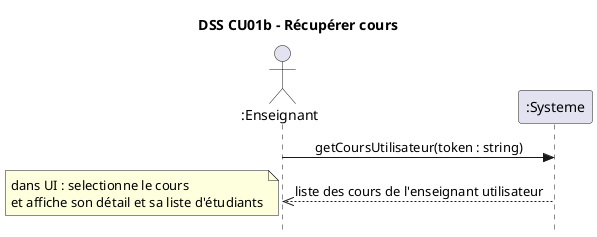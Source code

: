 @startuml DSS
skinparam style strictuml
skinparam defaultfontname Verdana
skinparam sequence {
    MessageAlign center
}
hide empty members
title DSS CU01b - Récupérer cours

actor ":Enseignant" as e
participant ":Systeme" as s

e -> s : getCoursUtilisateur(token : string)
e <<-- s : liste des cours de l'enseignant utilisateur
note left : dans UI : selectionne le cours\net affiche son détail et sa liste d'étudiants
@enduml